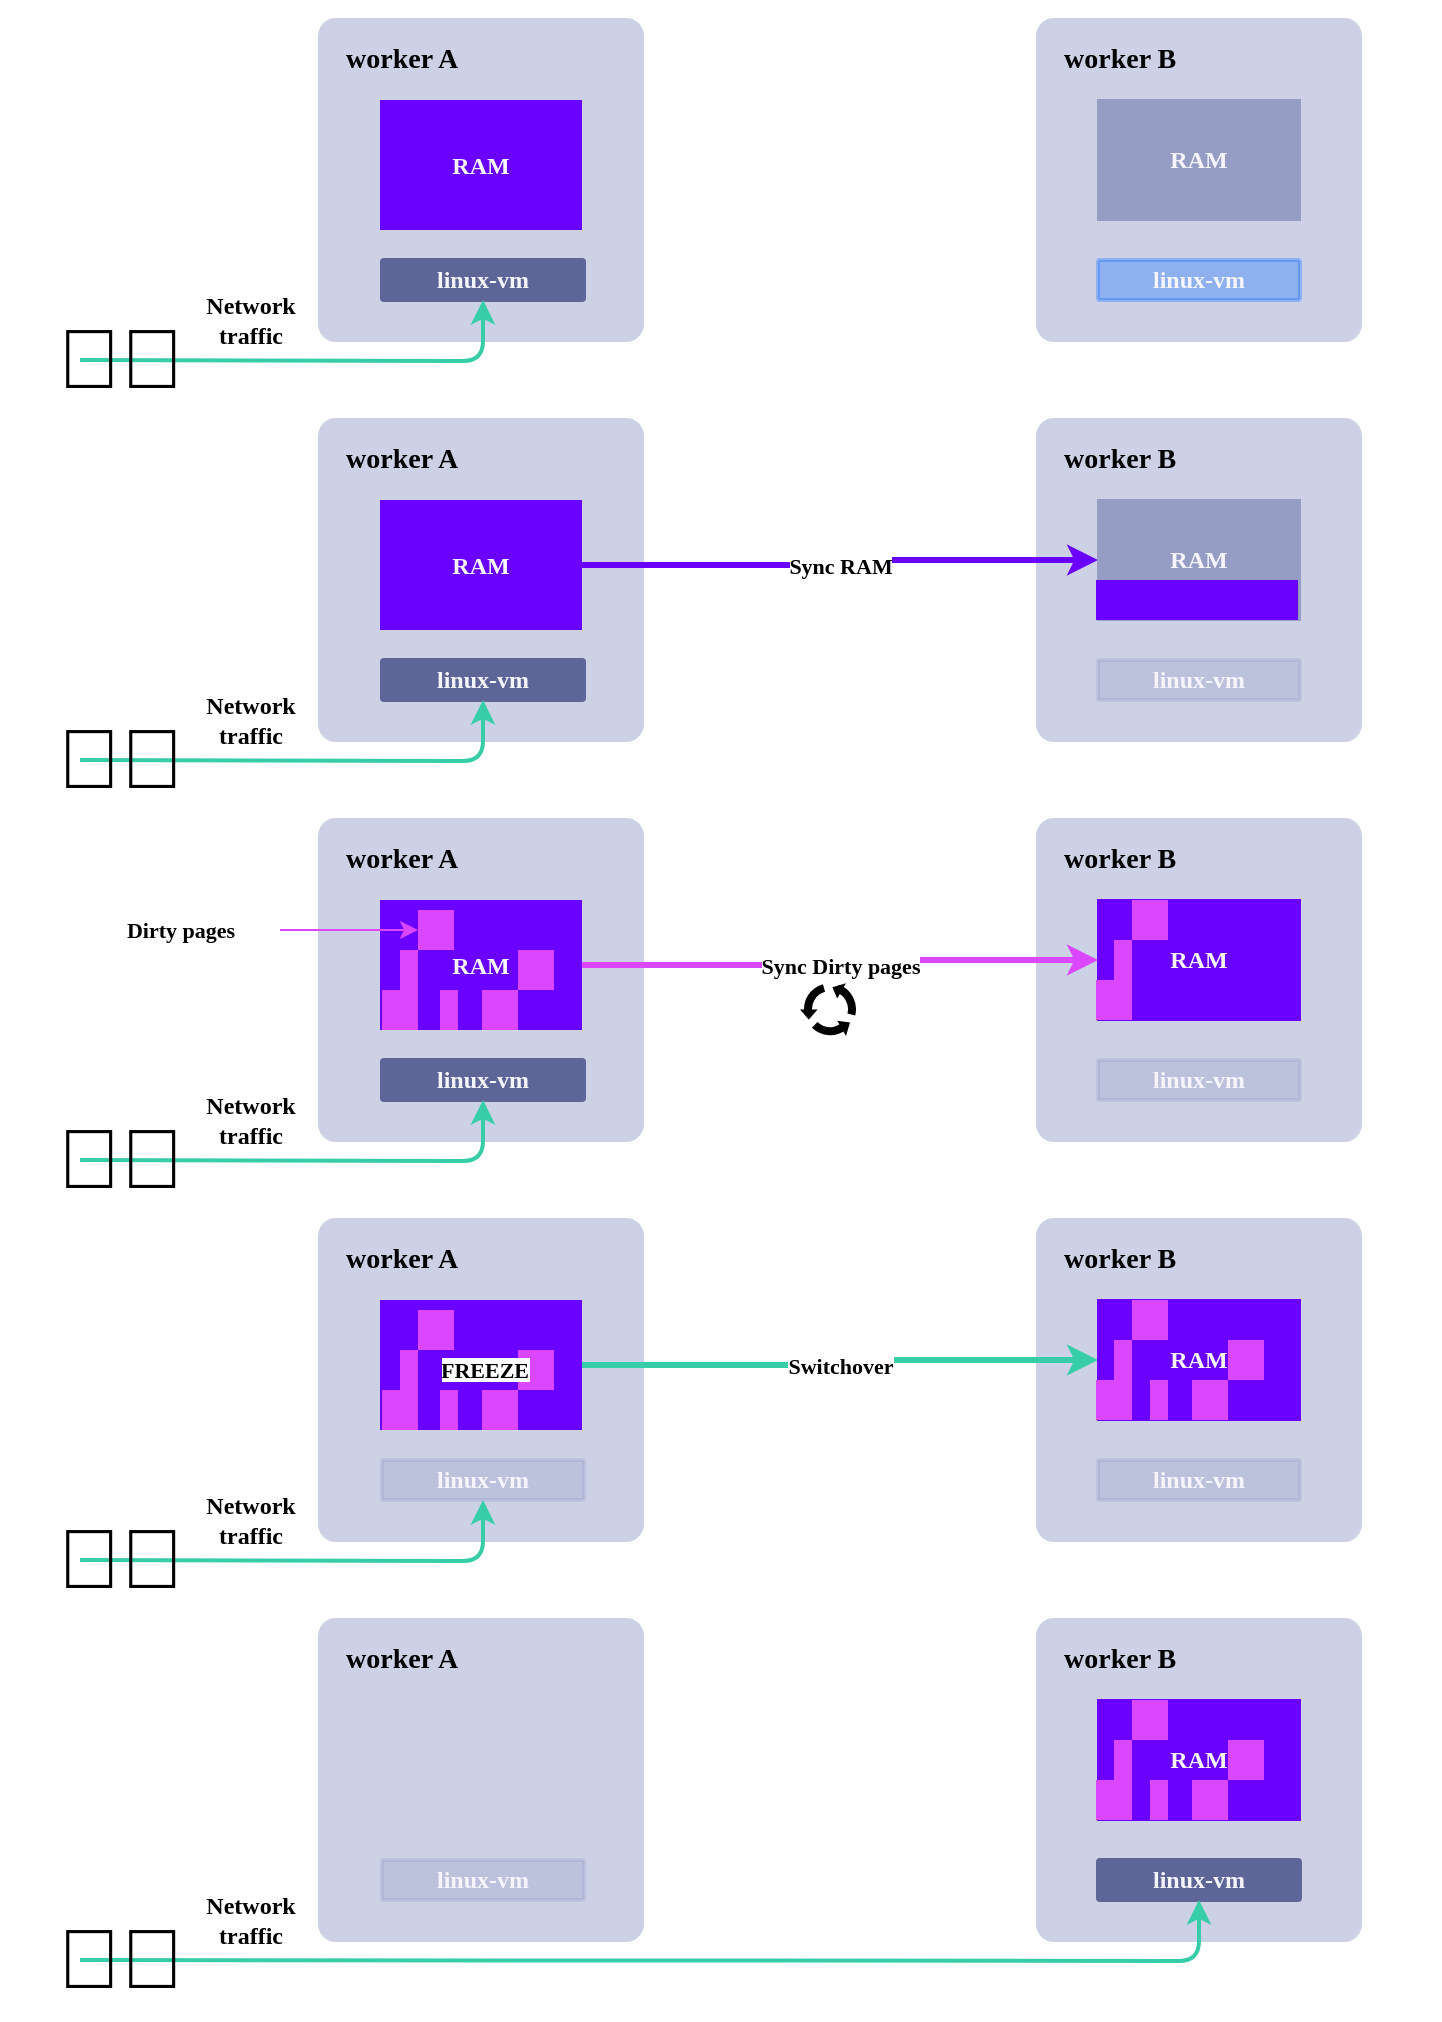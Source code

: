 <mxfile>
    <diagram id="6EXt89o7fHejoy0miyVt" name="Page-1">
        <mxGraphModel dx="927" dy="667" grid="1" gridSize="10" guides="1" tooltips="1" connect="1" arrows="1" fold="1" page="1" pageScale="1" pageWidth="850" pageHeight="1100" math="0" shadow="0">
            <root>
                <mxCell id="0"/>
                <mxCell id="1" parent="0"/>
                <mxCell id="304" value="" style="rounded=0;whiteSpace=wrap;html=1;fontFamily=JetBrains Mono;fontSource=https%3A%2F%2Ffonts.googleapis.com%2Fcss%3Ffamily%3DJetBrains%2BMono;strokeColor=none;" parent="1" vertex="1">
                    <mxGeometry x="80" y="190" width="720" height="1010" as="geometry"/>
                </mxCell>
                <mxCell id="117" value="" style="rounded=1;whiteSpace=wrap;html=1;arcSize=5;strokeWidth=2;fontFamily=JetBrains Mono;fontSource=https%3A%2F%2Ffonts.googleapis.com%2Fcss%3Ffamily%3DJetBrains%2BMono;fillColor=#cdd1e6;strokeColor=#cdd1e6;fontStyle=1" parent="1" vertex="1">
                    <mxGeometry x="240" y="400" width="161" height="160" as="geometry"/>
                </mxCell>
                <mxCell id="118" value="worker A" style="text;html=1;align=left;verticalAlign=middle;whiteSpace=wrap;rounded=0;strokeWidth=2;fontFamily=JetBrains Mono;fontSource=https%3A%2F%2Ffonts.googleapis.com%2Fcss%3Ffamily%3DJetBrains%2BMono;fontSize=14;fontStyle=1;fontColor=default;" parent="1" vertex="1">
                    <mxGeometry x="250.5" y="410" width="79.5" height="20" as="geometry"/>
                </mxCell>
                <mxCell id="120" value="" style="rounded=1;whiteSpace=wrap;html=1;arcSize=5;strokeWidth=2;fontFamily=JetBrains Mono;fontSource=https%3A%2F%2Ffonts.googleapis.com%2Fcss%3Ffamily%3DJetBrains%2BMono;fillColor=#cdd1e6;strokeColor=#cdd1e6;fontStyle=1" parent="1" vertex="1">
                    <mxGeometry x="599" y="400" width="161" height="160" as="geometry"/>
                </mxCell>
                <mxCell id="121" value="worker B" style="text;html=1;align=left;verticalAlign=middle;whiteSpace=wrap;rounded=0;strokeWidth=2;fontFamily=JetBrains Mono;fontSource=https%3A%2F%2Ffonts.googleapis.com%2Fcss%3Ffamily%3DJetBrains%2BMono;fontSize=14;fontStyle=1;fontColor=default;" parent="1" vertex="1">
                    <mxGeometry x="610" y="410" width="70" height="20" as="geometry"/>
                </mxCell>
                <mxCell id="126" style="edgeStyle=orthogonalEdgeStyle;html=1;strokeWidth=3;fillColor=#6a01ff;entryX=0;entryY=0.5;entryDx=0;entryDy=0;fontFamily=JetBrains Mono;fontSource=https%3A%2F%2Ffonts.googleapis.com%2Fcss%3Ffamily%3DJetBrains%2BMono;fontStyle=1;strokeColor=#6a01ff;" parent="1" source="139" target="140" edge="1">
                    <mxGeometry relative="1" as="geometry">
                        <mxPoint x="630" y="515" as="targetPoint"/>
                    </mxGeometry>
                </mxCell>
                <mxCell id="154" value="Sync RAM" style="edgeLabel;html=1;align=center;verticalAlign=middle;resizable=0;points=[];fontFamily=JetBrains Mono;fontColor=none;fontStyle=1" parent="126" vertex="1" connectable="0">
                    <mxGeometry x="-0.1" relative="1" as="geometry">
                        <mxPoint x="12" as="offset"/>
                    </mxGeometry>
                </mxCell>
                <mxCell id="123" value="linux-vm" style="rounded=1;whiteSpace=wrap;html=1;arcSize=5;strokeWidth=2;fontFamily=JetBrains Mono;fontSource=https%3A%2F%2Ffonts.googleapis.com%2Fcss%3Ffamily%3DJetBrains%2BMono;fillColor=#5e6697;fontColor=#f5f5fb;strokeColor=#5e6697;fontStyle=1" parent="1" vertex="1">
                    <mxGeometry x="271" y="520" width="101" height="20" as="geometry"/>
                </mxCell>
                <mxCell id="125" value="linux-vm" style="rounded=1;whiteSpace=wrap;html=1;arcSize=5;strokeWidth=2;fontFamily=JetBrains Mono;fontSource=https%3A%2F%2Ffonts.googleapis.com%2Fcss%3Ffamily%3DJetBrains%2BMono;fillColor=#969dc4;fontColor=#f5f5fb;strokeColor=#969dc4;opacity=30;fontStyle=1" parent="1" vertex="1">
                    <mxGeometry x="629" y="520" width="101" height="20" as="geometry"/>
                </mxCell>
                <mxCell id="139" value="RAM" style="rounded=0;whiteSpace=wrap;html=1;fillColor=#6a01ff;fontColor=#f5f5fb;strokeColor=none;fontFamily=JetBrains Mono;fontSource=https%3A%2F%2Ffonts.googleapis.com%2Fcss%3Ffamily%3DJetBrains%2BMono;fontStyle=1" parent="1" vertex="1">
                    <mxGeometry x="270" y="440" width="101" height="65" as="geometry"/>
                </mxCell>
                <mxCell id="140" value="RAM" style="rounded=0;whiteSpace=wrap;html=1;fillColor=#969dc4;fontColor=#f5f5fb;fontFamily=JetBrains Mono;fontSource=https%3A%2F%2Ffonts.googleapis.com%2Fcss%3Ffamily%3DJetBrains%2BMono;fontStyle=1;strokeColor=#969dc4;" parent="1" vertex="1">
                    <mxGeometry x="629" y="440" width="101" height="60" as="geometry"/>
                </mxCell>
                <mxCell id="173" value="" style="rounded=0;whiteSpace=wrap;html=1;fillColor=#6a01ff;fontColor=#f5f5fb;strokeColor=none;fontFamily=JetBrains Mono;fontSource=https%3A%2F%2Ffonts.googleapis.com%2Fcss%3Ffamily%3DJetBrains%2BMono;fontStyle=1" parent="1" vertex="1">
                    <mxGeometry x="628" y="480" width="101" height="20" as="geometry"/>
                </mxCell>
                <mxCell id="177" style="edgeStyle=orthogonalEdgeStyle;html=1;entryX=0.5;entryY=1;entryDx=0;entryDy=0;strokeWidth=2;fillColor=#38cda9;strokeColor=#38cda9;" parent="1" target="123" edge="1">
                    <mxGeometry relative="1" as="geometry">
                        <mxPoint x="120" y="570" as="sourcePoint"/>
                    </mxGeometry>
                </mxCell>
                <mxCell id="179" value="Network &lt;br&gt;traffic" style="text;html=1;align=center;verticalAlign=middle;resizable=0;points=[];autosize=1;strokeColor=none;fillColor=none;fontFamily=JetBrains Mono;fontSource=https%3A%2F%2Ffonts.googleapis.com%2Fcss%3Ffamily%3DJetBrains%2BMono;fontStyle=1" parent="1" vertex="1">
                    <mxGeometry x="170" y="530" width="70" height="40" as="geometry"/>
                </mxCell>
                <mxCell id="182" value="&lt;font style=&quot;font-size: 42px;&quot;&gt;🧑‍💻&lt;/font&gt;" style="text;html=1;align=center;verticalAlign=middle;resizable=0;points=[];autosize=1;strokeColor=none;fillColor=none;fontStyle=1" parent="1" vertex="1">
                    <mxGeometry x="100" y="540" width="80" height="60" as="geometry"/>
                </mxCell>
                <mxCell id="183" value="" style="rounded=1;whiteSpace=wrap;html=1;arcSize=5;strokeWidth=2;fontFamily=JetBrains Mono;fontSource=https%3A%2F%2Ffonts.googleapis.com%2Fcss%3Ffamily%3DJetBrains%2BMono;fillColor=#cdd1e6;strokeColor=#cdd1e6;fontStyle=1" parent="1" vertex="1">
                    <mxGeometry x="240" y="600" width="161" height="160" as="geometry"/>
                </mxCell>
                <mxCell id="184" value="worker A" style="text;html=1;align=left;verticalAlign=middle;whiteSpace=wrap;rounded=0;strokeWidth=2;fontFamily=JetBrains Mono;fontSource=https%3A%2F%2Ffonts.googleapis.com%2Fcss%3Ffamily%3DJetBrains%2BMono;fontSize=14;fontStyle=1;fontColor=default;" parent="1" vertex="1">
                    <mxGeometry x="250.5" y="610" width="79.5" height="20" as="geometry"/>
                </mxCell>
                <mxCell id="185" value="" style="rounded=1;whiteSpace=wrap;html=1;arcSize=5;strokeWidth=2;fontFamily=JetBrains Mono;fontSource=https%3A%2F%2Ffonts.googleapis.com%2Fcss%3Ffamily%3DJetBrains%2BMono;fillColor=#cdd1e6;strokeColor=#cdd1e6;fontStyle=1" parent="1" vertex="1">
                    <mxGeometry x="599" y="600" width="161" height="160" as="geometry"/>
                </mxCell>
                <mxCell id="186" value="worker B" style="text;html=1;align=left;verticalAlign=middle;whiteSpace=wrap;rounded=0;strokeWidth=2;fontFamily=JetBrains Mono;fontSource=https%3A%2F%2Ffonts.googleapis.com%2Fcss%3Ffamily%3DJetBrains%2BMono;fontSize=14;fontStyle=1;fontColor=default;" parent="1" vertex="1">
                    <mxGeometry x="610" y="610" width="70" height="20" as="geometry"/>
                </mxCell>
                <mxCell id="187" style="edgeStyle=orthogonalEdgeStyle;html=1;strokeWidth=3;fillColor=#da47ff;entryX=0;entryY=0.5;entryDx=0;entryDy=0;fontFamily=JetBrains Mono;fontSource=https%3A%2F%2Ffonts.googleapis.com%2Fcss%3Ffamily%3DJetBrains%2BMono;fontStyle=1;strokeColor=#da47ff;" parent="1" source="191" target="192" edge="1">
                    <mxGeometry relative="1" as="geometry">
                        <mxPoint x="630" y="715" as="targetPoint"/>
                    </mxGeometry>
                </mxCell>
                <mxCell id="188" value="Sync Dirty pages" style="edgeLabel;html=1;align=center;verticalAlign=middle;resizable=0;points=[];fontFamily=JetBrains Mono;fontColor=none;fontStyle=1" parent="187" vertex="1" connectable="0">
                    <mxGeometry x="-0.1" relative="1" as="geometry">
                        <mxPoint x="12" as="offset"/>
                    </mxGeometry>
                </mxCell>
                <mxCell id="189" value="linux-vm" style="rounded=1;whiteSpace=wrap;html=1;arcSize=5;strokeWidth=2;fontFamily=JetBrains Mono;fontSource=https%3A%2F%2Ffonts.googleapis.com%2Fcss%3Ffamily%3DJetBrains%2BMono;fillColor=#5e6697;fontColor=#f5f5fb;strokeColor=#5e6697;fontStyle=1" parent="1" vertex="1">
                    <mxGeometry x="271" y="720" width="101" height="20" as="geometry"/>
                </mxCell>
                <mxCell id="190" value="linux-vm" style="rounded=1;whiteSpace=wrap;html=1;arcSize=5;strokeWidth=2;fontFamily=JetBrains Mono;fontSource=https%3A%2F%2Ffonts.googleapis.com%2Fcss%3Ffamily%3DJetBrains%2BMono;fillColor=#969dc4;fontColor=#f5f5fb;strokeColor=#969dc4;opacity=30;fontStyle=1" parent="1" vertex="1">
                    <mxGeometry x="629" y="720" width="101" height="20" as="geometry"/>
                </mxCell>
                <mxCell id="191" value="RAM" style="rounded=0;whiteSpace=wrap;html=1;fillColor=#6a01ff;fontColor=#f5f5fb;strokeColor=none;fontFamily=JetBrains Mono;fontSource=https%3A%2F%2Ffonts.googleapis.com%2Fcss%3Ffamily%3DJetBrains%2BMono;fontStyle=1" parent="1" vertex="1">
                    <mxGeometry x="270" y="640" width="101" height="65" as="geometry"/>
                </mxCell>
                <mxCell id="192" value="RAM" style="rounded=0;whiteSpace=wrap;html=1;fillColor=#6a01ff;fontColor=#f5f5fb;fontFamily=JetBrains Mono;fontSource=https%3A%2F%2Ffonts.googleapis.com%2Fcss%3Ffamily%3DJetBrains%2BMono;fontStyle=1;strokeColor=#6a01ff;" parent="1" vertex="1">
                    <mxGeometry x="629" y="640" width="101" height="60" as="geometry"/>
                </mxCell>
                <mxCell id="194" style="edgeStyle=orthogonalEdgeStyle;html=1;entryX=0.5;entryY=1;entryDx=0;entryDy=0;strokeWidth=2;fillColor=#38cda9;strokeColor=#38cda9;" parent="1" target="189" edge="1">
                    <mxGeometry relative="1" as="geometry">
                        <mxPoint x="120" y="770" as="sourcePoint"/>
                    </mxGeometry>
                </mxCell>
                <mxCell id="195" value="Network &lt;br&gt;traffic" style="text;html=1;align=center;verticalAlign=middle;resizable=0;points=[];autosize=1;strokeColor=none;fillColor=none;fontFamily=JetBrains Mono;fontSource=https%3A%2F%2Ffonts.googleapis.com%2Fcss%3Ffamily%3DJetBrains%2BMono;fontStyle=1" parent="1" vertex="1">
                    <mxGeometry x="170" y="730" width="70" height="40" as="geometry"/>
                </mxCell>
                <mxCell id="196" value="&lt;font style=&quot;font-size: 42px;&quot;&gt;🧑‍💻&lt;/font&gt;" style="text;html=1;align=center;verticalAlign=middle;resizable=0;points=[];autosize=1;strokeColor=none;fillColor=none;fontStyle=1" parent="1" vertex="1">
                    <mxGeometry x="100" y="740" width="80" height="60" as="geometry"/>
                </mxCell>
                <mxCell id="205" value="" style="rounded=0;whiteSpace=wrap;html=1;fillColor=#da47ff;fontColor=#f5f5fb;strokeColor=none;fontFamily=JetBrains Mono;fontSource=https%3A%2F%2Ffonts.googleapis.com%2Fcss%3Ffamily%3DJetBrains%2BMono;fontStyle=1" parent="1" vertex="1">
                    <mxGeometry x="271" y="685" width="9" height="20" as="geometry"/>
                </mxCell>
                <mxCell id="206" value="" style="rounded=0;whiteSpace=wrap;html=1;fillColor=#da47ff;fontColor=#f5f5fb;strokeColor=none;fontFamily=JetBrains Mono;fontSource=https%3A%2F%2Ffonts.googleapis.com%2Fcss%3Ffamily%3DJetBrains%2BMono;fontStyle=1" parent="1" vertex="1">
                    <mxGeometry x="280" y="685" width="9" height="20" as="geometry"/>
                </mxCell>
                <mxCell id="207" value="" style="rounded=0;whiteSpace=wrap;html=1;fillColor=#da47ff;fontColor=#f5f5fb;strokeColor=none;fontFamily=JetBrains Mono;fontSource=https%3A%2F%2Ffonts.googleapis.com%2Fcss%3Ffamily%3DJetBrains%2BMono;fontStyle=1" parent="1" vertex="1">
                    <mxGeometry x="300" y="685" width="9" height="20" as="geometry"/>
                </mxCell>
                <mxCell id="208" value="" style="rounded=0;whiteSpace=wrap;html=1;fillColor=#da47ff;fontColor=#f5f5fb;strokeColor=none;fontFamily=JetBrains Mono;fontSource=https%3A%2F%2Ffonts.googleapis.com%2Fcss%3Ffamily%3DJetBrains%2BMono;fontStyle=1" parent="1" vertex="1">
                    <mxGeometry x="321" y="685" width="9" height="20" as="geometry"/>
                </mxCell>
                <mxCell id="209" value="" style="rounded=0;whiteSpace=wrap;html=1;fillColor=#da47ff;fontColor=#f5f5fb;strokeColor=none;fontFamily=JetBrains Mono;fontSource=https%3A%2F%2Ffonts.googleapis.com%2Fcss%3Ffamily%3DJetBrains%2BMono;fontStyle=1" parent="1" vertex="1">
                    <mxGeometry x="330" y="685" width="9" height="20" as="geometry"/>
                </mxCell>
                <mxCell id="210" value="" style="rounded=0;whiteSpace=wrap;html=1;fillColor=#da47ff;fontColor=#f5f5fb;strokeColor=none;fontFamily=JetBrains Mono;fontSource=https%3A%2F%2Ffonts.googleapis.com%2Fcss%3Ffamily%3DJetBrains%2BMono;fontStyle=1" parent="1" vertex="1">
                    <mxGeometry x="339" y="665" width="9" height="20" as="geometry"/>
                </mxCell>
                <mxCell id="211" value="" style="rounded=0;whiteSpace=wrap;html=1;fillColor=#da47ff;fontColor=#f5f5fb;strokeColor=none;fontFamily=JetBrains Mono;fontSource=https%3A%2F%2Ffonts.googleapis.com%2Fcss%3Ffamily%3DJetBrains%2BMono;fontStyle=1" parent="1" vertex="1">
                    <mxGeometry x="348" y="665" width="9" height="20" as="geometry"/>
                </mxCell>
                <mxCell id="212" value="" style="rounded=0;whiteSpace=wrap;html=1;fillColor=#da47ff;fontColor=#f5f5fb;strokeColor=none;fontFamily=JetBrains Mono;fontSource=https%3A%2F%2Ffonts.googleapis.com%2Fcss%3Ffamily%3DJetBrains%2BMono;fontStyle=1" parent="1" vertex="1">
                    <mxGeometry x="280" y="665" width="9" height="20" as="geometry"/>
                </mxCell>
                <mxCell id="213" value="" style="rounded=0;whiteSpace=wrap;html=1;fillColor=#da47ff;fontColor=#f5f5fb;strokeColor=none;fontFamily=JetBrains Mono;fontSource=https%3A%2F%2Ffonts.googleapis.com%2Fcss%3Ffamily%3DJetBrains%2BMono;fontStyle=1" parent="1" vertex="1">
                    <mxGeometry x="289" y="645" width="9" height="20" as="geometry"/>
                </mxCell>
                <mxCell id="214" value="" style="rounded=0;whiteSpace=wrap;html=1;fillColor=#da47ff;fontColor=#f5f5fb;strokeColor=none;fontFamily=JetBrains Mono;fontSource=https%3A%2F%2Ffonts.googleapis.com%2Fcss%3Ffamily%3DJetBrains%2BMono;fontStyle=1" parent="1" vertex="1">
                    <mxGeometry x="298" y="645" width="9" height="20" as="geometry"/>
                </mxCell>
                <mxCell id="215" value="" style="rounded=0;whiteSpace=wrap;html=1;fillColor=#da47ff;fontColor=#f5f5fb;strokeColor=none;fontFamily=JetBrains Mono;fontSource=https%3A%2F%2Ffonts.googleapis.com%2Fcss%3Ffamily%3DJetBrains%2BMono;fontStyle=1" parent="1" vertex="1">
                    <mxGeometry x="628" y="680" width="9" height="20" as="geometry"/>
                </mxCell>
                <mxCell id="216" value="" style="rounded=0;whiteSpace=wrap;html=1;fillColor=#da47ff;fontColor=#f5f5fb;strokeColor=none;fontFamily=JetBrains Mono;fontSource=https%3A%2F%2Ffonts.googleapis.com%2Fcss%3Ffamily%3DJetBrains%2BMono;fontStyle=1" parent="1" vertex="1">
                    <mxGeometry x="637" y="680" width="9" height="20" as="geometry"/>
                </mxCell>
                <mxCell id="217" value="" style="rounded=0;whiteSpace=wrap;html=1;fillColor=#da47ff;fontColor=#f5f5fb;strokeColor=none;fontFamily=JetBrains Mono;fontSource=https%3A%2F%2Ffonts.googleapis.com%2Fcss%3Ffamily%3DJetBrains%2BMono;fontStyle=1" parent="1" vertex="1">
                    <mxGeometry x="637" y="660" width="9" height="20" as="geometry"/>
                </mxCell>
                <mxCell id="218" value="" style="rounded=0;whiteSpace=wrap;html=1;fillColor=#da47ff;fontColor=#f5f5fb;strokeColor=none;fontFamily=JetBrains Mono;fontSource=https%3A%2F%2Ffonts.googleapis.com%2Fcss%3Ffamily%3DJetBrains%2BMono;fontStyle=1" parent="1" vertex="1">
                    <mxGeometry x="646" y="640" width="9" height="20" as="geometry"/>
                </mxCell>
                <mxCell id="219" value="" style="rounded=0;whiteSpace=wrap;html=1;fillColor=#da47ff;fontColor=#f5f5fb;strokeColor=none;fontFamily=JetBrains Mono;fontSource=https%3A%2F%2Ffonts.googleapis.com%2Fcss%3Ffamily%3DJetBrains%2BMono;fontStyle=1" parent="1" vertex="1">
                    <mxGeometry x="655" y="640" width="9" height="20" as="geometry"/>
                </mxCell>
                <mxCell id="220" value="" style="shape=image;verticalLabelPosition=bottom;labelBackgroundColor=default;verticalAlign=top;aspect=fixed;imageAspect=0;image=data:image/svg+xml,PHN2ZyB4bWxucz0iaHR0cDovL3d3dy53My5vcmcvMjAwMC9zdmciIGhlaWdodD0iMTUiIHdpZHRoPSIxNSIgdmlld0JveD0iMCAwIDE1IDE1Ij4KPHBhdGggZD0ibTYsMmE1LjUsNS41IDAgMSwwIDMsMCIgc3Ryb2tlLWRhc2hhcnJheT0iOCwzLjUiIHN0cm9rZS13aWR0aD0iMiIgc3Ryb2tlPSIjMDAwIiBmaWxsPSJub25lIi8+CjxwYXRoIGQ9Im0wLDcuNGg0LjRsLTIuMiwyLjVNOS4zLDQuNmwyLjItMy44LTMuNCwxTTkuMywxMC4ybDIuMiwzLjggMS0zLjQiLz4KPC9zdmc+;fontFamily=JetBrains Mono;fontSource=https%3A%2F%2Ffonts.googleapis.com%2Fcss%3Ffamily%3DJetBrains%2BMono;" parent="1" vertex="1">
                    <mxGeometry x="480" y="680" width="30" height="30" as="geometry"/>
                </mxCell>
                <mxCell id="221" value="" style="rounded=1;whiteSpace=wrap;html=1;arcSize=5;strokeWidth=2;fontFamily=JetBrains Mono;fontSource=https%3A%2F%2Ffonts.googleapis.com%2Fcss%3Ffamily%3DJetBrains%2BMono;fillColor=#cdd1e6;strokeColor=#cdd1e6;fontStyle=1" parent="1" vertex="1">
                    <mxGeometry x="240" y="200" width="161" height="160" as="geometry"/>
                </mxCell>
                <mxCell id="222" value="worker A" style="text;html=1;align=left;verticalAlign=middle;whiteSpace=wrap;rounded=0;strokeWidth=2;fontFamily=JetBrains Mono;fontSource=https%3A%2F%2Ffonts.googleapis.com%2Fcss%3Ffamily%3DJetBrains%2BMono;fontSize=14;fontStyle=1;fontColor=default;" parent="1" vertex="1">
                    <mxGeometry x="250.5" y="210" width="79.5" height="20" as="geometry"/>
                </mxCell>
                <mxCell id="223" value="" style="rounded=1;whiteSpace=wrap;html=1;arcSize=5;strokeWidth=2;fontFamily=JetBrains Mono;fontSource=https%3A%2F%2Ffonts.googleapis.com%2Fcss%3Ffamily%3DJetBrains%2BMono;fillColor=#cdd1e6;strokeColor=#cdd1e6;fontStyle=1" parent="1" vertex="1">
                    <mxGeometry x="599" y="200" width="161" height="160" as="geometry"/>
                </mxCell>
                <mxCell id="224" value="worker B" style="text;html=1;align=left;verticalAlign=middle;whiteSpace=wrap;rounded=0;strokeWidth=2;fontFamily=JetBrains Mono;fontSource=https%3A%2F%2Ffonts.googleapis.com%2Fcss%3Ffamily%3DJetBrains%2BMono;fontSize=14;fontStyle=1;fontColor=default;" parent="1" vertex="1">
                    <mxGeometry x="610" y="210" width="70" height="20" as="geometry"/>
                </mxCell>
                <mxCell id="227" value="linux-vm" style="rounded=1;whiteSpace=wrap;html=1;arcSize=5;strokeWidth=2;fontFamily=JetBrains Mono;fontSource=https%3A%2F%2Ffonts.googleapis.com%2Fcss%3Ffamily%3DJetBrains%2BMono;fillColor=#5e6697;fontColor=#f5f5fb;strokeColor=#5e6697;fontStyle=1" parent="1" vertex="1">
                    <mxGeometry x="271" y="320" width="101" height="20" as="geometry"/>
                </mxCell>
                <mxCell id="228" value="linux-vm" style="rounded=1;whiteSpace=wrap;html=1;arcSize=5;strokeWidth=2;fontFamily=JetBrains Mono;fontSource=https%3A%2F%2Ffonts.googleapis.com%2Fcss%3Ffamily%3DJetBrains%2BMono;fillColor=#0064ff;fontColor=#f5f5fb;strokeColor=#0064ff;opacity=30;fontStyle=1" parent="1" vertex="1">
                    <mxGeometry x="629" y="320" width="101" height="20" as="geometry"/>
                </mxCell>
                <mxCell id="229" value="RAM" style="rounded=0;whiteSpace=wrap;html=1;fillColor=#6a01ff;fontColor=#f5f5fb;strokeColor=none;fontFamily=JetBrains Mono;fontSource=https%3A%2F%2Ffonts.googleapis.com%2Fcss%3Ffamily%3DJetBrains%2BMono;fontStyle=1" parent="1" vertex="1">
                    <mxGeometry x="270" y="240" width="101" height="65" as="geometry"/>
                </mxCell>
                <mxCell id="230" value="RAM" style="rounded=0;whiteSpace=wrap;html=1;fillColor=#969dc4;fontColor=#f5f5fb;fontFamily=JetBrains Mono;fontSource=https%3A%2F%2Ffonts.googleapis.com%2Fcss%3Ffamily%3DJetBrains%2BMono;fontStyle=1;strokeColor=#969dc4;" parent="1" vertex="1">
                    <mxGeometry x="629" y="240" width="101" height="60" as="geometry"/>
                </mxCell>
                <mxCell id="232" style="edgeStyle=orthogonalEdgeStyle;html=1;entryX=0.5;entryY=1;entryDx=0;entryDy=0;strokeWidth=2;fillColor=#38cda9;strokeColor=#38cda9;" parent="1" target="227" edge="1">
                    <mxGeometry relative="1" as="geometry">
                        <mxPoint x="120" y="370" as="sourcePoint"/>
                    </mxGeometry>
                </mxCell>
                <mxCell id="233" value="Network &lt;br&gt;traffic" style="text;html=1;align=center;verticalAlign=middle;resizable=0;points=[];autosize=1;strokeColor=none;fillColor=none;fontFamily=JetBrains Mono;fontSource=https%3A%2F%2Ffonts.googleapis.com%2Fcss%3Ffamily%3DJetBrains%2BMono;fontStyle=1" parent="1" vertex="1">
                    <mxGeometry x="170" y="330" width="70" height="40" as="geometry"/>
                </mxCell>
                <mxCell id="234" value="&lt;font style=&quot;font-size: 42px;&quot;&gt;🧑‍💻&lt;/font&gt;" style="text;html=1;align=center;verticalAlign=middle;resizable=0;points=[];autosize=1;strokeColor=none;fillColor=none;fontStyle=1" parent="1" vertex="1">
                    <mxGeometry x="100" y="340" width="80" height="60" as="geometry"/>
                </mxCell>
                <mxCell id="235" value="" style="rounded=1;whiteSpace=wrap;html=1;arcSize=5;strokeWidth=2;fontFamily=JetBrains Mono;fontSource=https%3A%2F%2Ffonts.googleapis.com%2Fcss%3Ffamily%3DJetBrains%2BMono;fillColor=#cdd1e6;strokeColor=#cdd1e6;fontStyle=1" parent="1" vertex="1">
                    <mxGeometry x="240" y="800" width="161" height="160" as="geometry"/>
                </mxCell>
                <mxCell id="236" value="worker A" style="text;html=1;align=left;verticalAlign=middle;whiteSpace=wrap;rounded=0;strokeWidth=2;fontFamily=JetBrains Mono;fontSource=https%3A%2F%2Ffonts.googleapis.com%2Fcss%3Ffamily%3DJetBrains%2BMono;fontSize=14;fontStyle=1;fontColor=default;" parent="1" vertex="1">
                    <mxGeometry x="250.5" y="810" width="79.5" height="20" as="geometry"/>
                </mxCell>
                <mxCell id="237" value="" style="rounded=1;whiteSpace=wrap;html=1;arcSize=5;strokeWidth=2;fontFamily=JetBrains Mono;fontSource=https%3A%2F%2Ffonts.googleapis.com%2Fcss%3Ffamily%3DJetBrains%2BMono;fillColor=#cdd1e6;strokeColor=#cdd1e6;fontStyle=1" parent="1" vertex="1">
                    <mxGeometry x="599" y="800" width="161" height="160" as="geometry"/>
                </mxCell>
                <mxCell id="238" value="worker B" style="text;html=1;align=left;verticalAlign=middle;whiteSpace=wrap;rounded=0;strokeWidth=2;fontFamily=JetBrains Mono;fontSource=https%3A%2F%2Ffonts.googleapis.com%2Fcss%3Ffamily%3DJetBrains%2BMono;fontSize=14;fontStyle=1;fontColor=default;" parent="1" vertex="1">
                    <mxGeometry x="610" y="810" width="70" height="20" as="geometry"/>
                </mxCell>
                <mxCell id="239" style="edgeStyle=orthogonalEdgeStyle;html=1;strokeWidth=3;fillColor=#38cda9;entryX=0;entryY=0.5;entryDx=0;entryDy=0;fontFamily=JetBrains Mono;fontSource=https%3A%2F%2Ffonts.googleapis.com%2Fcss%3Ffamily%3DJetBrains%2BMono;fontStyle=1;strokeColor=#38cda9;" parent="1" source="243" target="244" edge="1">
                    <mxGeometry relative="1" as="geometry">
                        <mxPoint x="630" y="915" as="targetPoint"/>
                    </mxGeometry>
                </mxCell>
                <mxCell id="240" value="Switchover" style="edgeLabel;html=1;align=center;verticalAlign=middle;resizable=0;points=[];fontFamily=JetBrains Mono;fontColor=none;fontStyle=1" parent="239" vertex="1" connectable="0">
                    <mxGeometry x="-0.1" relative="1" as="geometry">
                        <mxPoint x="12" as="offset"/>
                    </mxGeometry>
                </mxCell>
                <mxCell id="241" value="linux-vm" style="rounded=1;whiteSpace=wrap;html=1;arcSize=5;strokeWidth=2;fontFamily=JetBrains Mono;fontSource=https%3A%2F%2Ffonts.googleapis.com%2Fcss%3Ffamily%3DJetBrains%2BMono;fillColor=#969dc4;fontColor=#f5f5fb;strokeColor=#969dc4;fontStyle=1;opacity=30;" parent="1" vertex="1">
                    <mxGeometry x="271" y="920" width="101" height="20" as="geometry"/>
                </mxCell>
                <mxCell id="242" value="linux-vm" style="rounded=1;whiteSpace=wrap;html=1;arcSize=5;strokeWidth=2;fontFamily=JetBrains Mono;fontSource=https%3A%2F%2Ffonts.googleapis.com%2Fcss%3Ffamily%3DJetBrains%2BMono;fillColor=#969dc4;fontColor=#f5f5fb;strokeColor=#969dc4;opacity=30;fontStyle=1" parent="1" vertex="1">
                    <mxGeometry x="629" y="920" width="101" height="20" as="geometry"/>
                </mxCell>
                <mxCell id="243" value="RAM" style="rounded=0;whiteSpace=wrap;html=1;fillColor=#6a01ff;fontColor=#f5f5fb;strokeColor=none;fontFamily=JetBrains Mono;fontSource=https%3A%2F%2Ffonts.googleapis.com%2Fcss%3Ffamily%3DJetBrains%2BMono;fontStyle=1" parent="1" vertex="1">
                    <mxGeometry x="270" y="840" width="101" height="65" as="geometry"/>
                </mxCell>
                <mxCell id="244" value="RAM" style="rounded=0;whiteSpace=wrap;html=1;fillColor=#6a01ff;fontColor=#f5f5fb;fontFamily=JetBrains Mono;fontSource=https%3A%2F%2Ffonts.googleapis.com%2Fcss%3Ffamily%3DJetBrains%2BMono;fontStyle=1;strokeColor=#6a01ff;" parent="1" vertex="1">
                    <mxGeometry x="629" y="840" width="101" height="60" as="geometry"/>
                </mxCell>
                <mxCell id="245" style="edgeStyle=orthogonalEdgeStyle;html=1;entryX=0.5;entryY=1;entryDx=0;entryDy=0;strokeWidth=2;fillColor=#38cda9;strokeColor=#38cda9;" parent="1" target="241" edge="1">
                    <mxGeometry relative="1" as="geometry">
                        <mxPoint x="120" y="970" as="sourcePoint"/>
                    </mxGeometry>
                </mxCell>
                <mxCell id="246" value="Network &lt;br&gt;traffic" style="text;html=1;align=center;verticalAlign=middle;resizable=0;points=[];autosize=1;strokeColor=none;fillColor=none;fontFamily=JetBrains Mono;fontSource=https%3A%2F%2Ffonts.googleapis.com%2Fcss%3Ffamily%3DJetBrains%2BMono;fontStyle=1" parent="1" vertex="1">
                    <mxGeometry x="170" y="930" width="70" height="40" as="geometry"/>
                </mxCell>
                <mxCell id="247" value="&lt;font style=&quot;font-size: 42px;&quot;&gt;🧑‍💻&lt;/font&gt;" style="text;html=1;align=center;verticalAlign=middle;resizable=0;points=[];autosize=1;strokeColor=none;fillColor=none;fontStyle=1" parent="1" vertex="1">
                    <mxGeometry x="100" y="940" width="80" height="60" as="geometry"/>
                </mxCell>
                <mxCell id="248" value="" style="rounded=0;whiteSpace=wrap;html=1;fillColor=#da47ff;fontColor=#f5f5fb;strokeColor=none;fontFamily=JetBrains Mono;fontSource=https%3A%2F%2Ffonts.googleapis.com%2Fcss%3Ffamily%3DJetBrains%2BMono;fontStyle=1" parent="1" vertex="1">
                    <mxGeometry x="271" y="885" width="9" height="20" as="geometry"/>
                </mxCell>
                <mxCell id="249" value="" style="rounded=0;whiteSpace=wrap;html=1;fillColor=#da47ff;fontColor=#f5f5fb;strokeColor=none;fontFamily=JetBrains Mono;fontSource=https%3A%2F%2Ffonts.googleapis.com%2Fcss%3Ffamily%3DJetBrains%2BMono;fontStyle=1" parent="1" vertex="1">
                    <mxGeometry x="280" y="885" width="9" height="20" as="geometry"/>
                </mxCell>
                <mxCell id="250" value="" style="rounded=0;whiteSpace=wrap;html=1;fillColor=#da47ff;fontColor=#f5f5fb;strokeColor=none;fontFamily=JetBrains Mono;fontSource=https%3A%2F%2Ffonts.googleapis.com%2Fcss%3Ffamily%3DJetBrains%2BMono;fontStyle=1" parent="1" vertex="1">
                    <mxGeometry x="300" y="885" width="9" height="20" as="geometry"/>
                </mxCell>
                <mxCell id="251" value="" style="rounded=0;whiteSpace=wrap;html=1;fillColor=#da47ff;fontColor=#f5f5fb;strokeColor=none;fontFamily=JetBrains Mono;fontSource=https%3A%2F%2Ffonts.googleapis.com%2Fcss%3Ffamily%3DJetBrains%2BMono;fontStyle=1" parent="1" vertex="1">
                    <mxGeometry x="321" y="885" width="9" height="20" as="geometry"/>
                </mxCell>
                <mxCell id="252" value="" style="rounded=0;whiteSpace=wrap;html=1;fillColor=#da47ff;fontColor=#f5f5fb;strokeColor=none;fontFamily=JetBrains Mono;fontSource=https%3A%2F%2Ffonts.googleapis.com%2Fcss%3Ffamily%3DJetBrains%2BMono;fontStyle=1" parent="1" vertex="1">
                    <mxGeometry x="330" y="885" width="9" height="20" as="geometry"/>
                </mxCell>
                <mxCell id="253" value="" style="rounded=0;whiteSpace=wrap;html=1;fillColor=#da47ff;fontColor=#f5f5fb;strokeColor=none;fontFamily=JetBrains Mono;fontSource=https%3A%2F%2Ffonts.googleapis.com%2Fcss%3Ffamily%3DJetBrains%2BMono;fontStyle=1" parent="1" vertex="1">
                    <mxGeometry x="339" y="865" width="9" height="20" as="geometry"/>
                </mxCell>
                <mxCell id="254" value="" style="rounded=0;whiteSpace=wrap;html=1;fillColor=#da47ff;fontColor=#f5f5fb;strokeColor=none;fontFamily=JetBrains Mono;fontSource=https%3A%2F%2Ffonts.googleapis.com%2Fcss%3Ffamily%3DJetBrains%2BMono;fontStyle=1" parent="1" vertex="1">
                    <mxGeometry x="348" y="865" width="9" height="20" as="geometry"/>
                </mxCell>
                <mxCell id="255" value="" style="rounded=0;whiteSpace=wrap;html=1;fillColor=#da47ff;fontColor=#f5f5fb;strokeColor=none;fontFamily=JetBrains Mono;fontSource=https%3A%2F%2Ffonts.googleapis.com%2Fcss%3Ffamily%3DJetBrains%2BMono;fontStyle=1" parent="1" vertex="1">
                    <mxGeometry x="280" y="865" width="9" height="20" as="geometry"/>
                </mxCell>
                <mxCell id="256" value="" style="rounded=0;whiteSpace=wrap;html=1;fillColor=#da47ff;fontColor=#f5f5fb;strokeColor=none;fontFamily=JetBrains Mono;fontSource=https%3A%2F%2Ffonts.googleapis.com%2Fcss%3Ffamily%3DJetBrains%2BMono;fontStyle=1" parent="1" vertex="1">
                    <mxGeometry x="289" y="845" width="9" height="20" as="geometry"/>
                </mxCell>
                <mxCell id="257" value="" style="rounded=0;whiteSpace=wrap;html=1;fillColor=#da47ff;fontColor=#f5f5fb;strokeColor=none;fontFamily=JetBrains Mono;fontSource=https%3A%2F%2Ffonts.googleapis.com%2Fcss%3Ffamily%3DJetBrains%2BMono;fontStyle=1" parent="1" vertex="1">
                    <mxGeometry x="298" y="845" width="9" height="20" as="geometry"/>
                </mxCell>
                <mxCell id="258" value="" style="rounded=0;whiteSpace=wrap;html=1;fillColor=#da47ff;fontColor=#f5f5fb;strokeColor=none;fontFamily=JetBrains Mono;fontSource=https%3A%2F%2Ffonts.googleapis.com%2Fcss%3Ffamily%3DJetBrains%2BMono;fontStyle=1" parent="1" vertex="1">
                    <mxGeometry x="628" y="880" width="9" height="20" as="geometry"/>
                </mxCell>
                <mxCell id="259" value="" style="rounded=0;whiteSpace=wrap;html=1;fillColor=#da47ff;fontColor=#f5f5fb;strokeColor=none;fontFamily=JetBrains Mono;fontSource=https%3A%2F%2Ffonts.googleapis.com%2Fcss%3Ffamily%3DJetBrains%2BMono;fontStyle=1" parent="1" vertex="1">
                    <mxGeometry x="637" y="880" width="9" height="20" as="geometry"/>
                </mxCell>
                <mxCell id="260" value="" style="rounded=0;whiteSpace=wrap;html=1;fillColor=#da47ff;fontColor=#f5f5fb;strokeColor=none;fontFamily=JetBrains Mono;fontSource=https%3A%2F%2Ffonts.googleapis.com%2Fcss%3Ffamily%3DJetBrains%2BMono;fontStyle=1" parent="1" vertex="1">
                    <mxGeometry x="637" y="860" width="9" height="20" as="geometry"/>
                </mxCell>
                <mxCell id="261" value="" style="rounded=0;whiteSpace=wrap;html=1;fillColor=#da47ff;fontColor=#f5f5fb;strokeColor=none;fontFamily=JetBrains Mono;fontSource=https%3A%2F%2Ffonts.googleapis.com%2Fcss%3Ffamily%3DJetBrains%2BMono;fontStyle=1" parent="1" vertex="1">
                    <mxGeometry x="646" y="840" width="9" height="20" as="geometry"/>
                </mxCell>
                <mxCell id="262" value="" style="rounded=0;whiteSpace=wrap;html=1;fillColor=#da47ff;fontColor=#f5f5fb;strokeColor=none;fontFamily=JetBrains Mono;fontSource=https%3A%2F%2Ffonts.googleapis.com%2Fcss%3Ffamily%3DJetBrains%2BMono;fontStyle=1" parent="1" vertex="1">
                    <mxGeometry x="655" y="840" width="9" height="20" as="geometry"/>
                </mxCell>
                <mxCell id="266" value="" style="rounded=0;whiteSpace=wrap;html=1;fillColor=#da47ff;fontColor=#f5f5fb;strokeColor=none;fontFamily=JetBrains Mono;fontSource=https%3A%2F%2Ffonts.googleapis.com%2Fcss%3Ffamily%3DJetBrains%2BMono;fontStyle=1" parent="1" vertex="1">
                    <mxGeometry x="655" y="880" width="9" height="20" as="geometry"/>
                </mxCell>
                <mxCell id="267" value="" style="rounded=0;whiteSpace=wrap;html=1;fillColor=#da47ff;fontColor=#f5f5fb;strokeColor=none;fontFamily=JetBrains Mono;fontSource=https%3A%2F%2Ffonts.googleapis.com%2Fcss%3Ffamily%3DJetBrains%2BMono;fontStyle=1" parent="1" vertex="1">
                    <mxGeometry x="676" y="880" width="9" height="20" as="geometry"/>
                </mxCell>
                <mxCell id="268" value="" style="rounded=0;whiteSpace=wrap;html=1;fillColor=#da47ff;fontColor=#f5f5fb;strokeColor=none;fontFamily=JetBrains Mono;fontSource=https%3A%2F%2Ffonts.googleapis.com%2Fcss%3Ffamily%3DJetBrains%2BMono;fontStyle=1" parent="1" vertex="1">
                    <mxGeometry x="685" y="880" width="9" height="20" as="geometry"/>
                </mxCell>
                <mxCell id="269" value="" style="rounded=0;whiteSpace=wrap;html=1;fillColor=#da47ff;fontColor=#f5f5fb;strokeColor=none;fontFamily=JetBrains Mono;fontSource=https%3A%2F%2Ffonts.googleapis.com%2Fcss%3Ffamily%3DJetBrains%2BMono;fontStyle=1" parent="1" vertex="1">
                    <mxGeometry x="694" y="860" width="9" height="20" as="geometry"/>
                </mxCell>
                <mxCell id="270" value="" style="rounded=0;whiteSpace=wrap;html=1;fillColor=#da47ff;fontColor=#f5f5fb;strokeColor=none;fontFamily=JetBrains Mono;fontSource=https%3A%2F%2Ffonts.googleapis.com%2Fcss%3Ffamily%3DJetBrains%2BMono;fontStyle=1" parent="1" vertex="1">
                    <mxGeometry x="703" y="860" width="9" height="20" as="geometry"/>
                </mxCell>
                <mxCell id="271" value="" style="rounded=1;whiteSpace=wrap;html=1;arcSize=5;strokeWidth=2;fontFamily=JetBrains Mono;fontSource=https%3A%2F%2Ffonts.googleapis.com%2Fcss%3Ffamily%3DJetBrains%2BMono;fillColor=#cdd1e6;strokeColor=#cdd1e6;fontStyle=1" parent="1" vertex="1">
                    <mxGeometry x="240" y="1000" width="161" height="160" as="geometry"/>
                </mxCell>
                <mxCell id="272" value="worker A" style="text;html=1;align=left;verticalAlign=middle;whiteSpace=wrap;rounded=0;strokeWidth=2;fontFamily=JetBrains Mono;fontSource=https%3A%2F%2Ffonts.googleapis.com%2Fcss%3Ffamily%3DJetBrains%2BMono;fontSize=14;fontStyle=1;fontColor=default;" parent="1" vertex="1">
                    <mxGeometry x="250.5" y="1010" width="79.5" height="20" as="geometry"/>
                </mxCell>
                <mxCell id="273" value="" style="rounded=1;whiteSpace=wrap;html=1;arcSize=5;strokeWidth=2;fontFamily=JetBrains Mono;fontSource=https%3A%2F%2Ffonts.googleapis.com%2Fcss%3Ffamily%3DJetBrains%2BMono;fillColor=#cdd1e6;strokeColor=#cdd1e6;fontStyle=1" parent="1" vertex="1">
                    <mxGeometry x="599" y="1000" width="161" height="160" as="geometry"/>
                </mxCell>
                <mxCell id="274" value="worker B" style="text;html=1;align=left;verticalAlign=middle;whiteSpace=wrap;rounded=0;strokeWidth=2;fontFamily=JetBrains Mono;fontSource=https%3A%2F%2Ffonts.googleapis.com%2Fcss%3Ffamily%3DJetBrains%2BMono;fontSize=14;fontStyle=1;fontColor=default;" parent="1" vertex="1">
                    <mxGeometry x="610" y="1010" width="70" height="20" as="geometry"/>
                </mxCell>
                <mxCell id="277" value="linux-vm" style="rounded=1;whiteSpace=wrap;html=1;arcSize=5;strokeWidth=2;fontFamily=JetBrains Mono;fontSource=https%3A%2F%2Ffonts.googleapis.com%2Fcss%3Ffamily%3DJetBrains%2BMono;fillColor=#969dc4;fontColor=#f5f5fb;strokeColor=#969dc4;fontStyle=1;opacity=30;" parent="1" vertex="1">
                    <mxGeometry x="271" y="1120" width="101" height="20" as="geometry"/>
                </mxCell>
                <mxCell id="278" value="linux-vm" style="rounded=1;whiteSpace=wrap;html=1;arcSize=5;strokeWidth=2;fontFamily=JetBrains Mono;fontSource=https%3A%2F%2Ffonts.googleapis.com%2Fcss%3Ffamily%3DJetBrains%2BMono;fillColor=#5e6697;fontColor=#f5f5fb;strokeColor=#5e6697;fontStyle=1" parent="1" vertex="1">
                    <mxGeometry x="629" y="1120" width="101" height="20" as="geometry"/>
                </mxCell>
                <mxCell id="280" value="RAM" style="rounded=0;whiteSpace=wrap;html=1;fillColor=#6a01ff;fontColor=#f5f5fb;fontFamily=JetBrains Mono;fontSource=https%3A%2F%2Ffonts.googleapis.com%2Fcss%3Ffamily%3DJetBrains%2BMono;fontStyle=1;strokeColor=#6a01ff;" parent="1" vertex="1">
                    <mxGeometry x="629" y="1040" width="101" height="60" as="geometry"/>
                </mxCell>
                <mxCell id="281" style="edgeStyle=orthogonalEdgeStyle;html=1;entryX=0.5;entryY=1;entryDx=0;entryDy=0;strokeWidth=2;fillColor=#38cda9;strokeColor=#38cda9;" parent="1" target="278" edge="1">
                    <mxGeometry relative="1" as="geometry">
                        <mxPoint x="120" y="1170" as="sourcePoint"/>
                    </mxGeometry>
                </mxCell>
                <mxCell id="282" value="Network &lt;br&gt;traffic" style="text;html=1;align=center;verticalAlign=middle;resizable=0;points=[];autosize=1;strokeColor=none;fillColor=none;fontFamily=JetBrains Mono;fontSource=https%3A%2F%2Ffonts.googleapis.com%2Fcss%3Ffamily%3DJetBrains%2BMono;fontStyle=1" parent="1" vertex="1">
                    <mxGeometry x="170" y="1130" width="70" height="40" as="geometry"/>
                </mxCell>
                <mxCell id="283" value="&lt;font style=&quot;font-size: 42px;&quot;&gt;🧑‍💻&lt;/font&gt;" style="text;html=1;align=center;verticalAlign=middle;resizable=0;points=[];autosize=1;strokeColor=none;fillColor=none;fontStyle=1" parent="1" vertex="1">
                    <mxGeometry x="100" y="1140" width="80" height="60" as="geometry"/>
                </mxCell>
                <mxCell id="294" value="" style="rounded=0;whiteSpace=wrap;html=1;fillColor=#da47ff;fontColor=#f5f5fb;strokeColor=none;fontFamily=JetBrains Mono;fontSource=https%3A%2F%2Ffonts.googleapis.com%2Fcss%3Ffamily%3DJetBrains%2BMono;fontStyle=1" parent="1" vertex="1">
                    <mxGeometry x="628" y="1080" width="9" height="20" as="geometry"/>
                </mxCell>
                <mxCell id="295" value="" style="rounded=0;whiteSpace=wrap;html=1;fillColor=#da47ff;fontColor=#f5f5fb;strokeColor=none;fontFamily=JetBrains Mono;fontSource=https%3A%2F%2Ffonts.googleapis.com%2Fcss%3Ffamily%3DJetBrains%2BMono;fontStyle=1" parent="1" vertex="1">
                    <mxGeometry x="637" y="1080" width="9" height="20" as="geometry"/>
                </mxCell>
                <mxCell id="296" value="" style="rounded=0;whiteSpace=wrap;html=1;fillColor=#da47ff;fontColor=#f5f5fb;strokeColor=none;fontFamily=JetBrains Mono;fontSource=https%3A%2F%2Ffonts.googleapis.com%2Fcss%3Ffamily%3DJetBrains%2BMono;fontStyle=1" parent="1" vertex="1">
                    <mxGeometry x="637" y="1060" width="9" height="20" as="geometry"/>
                </mxCell>
                <mxCell id="297" value="" style="rounded=0;whiteSpace=wrap;html=1;fillColor=#da47ff;fontColor=#f5f5fb;strokeColor=none;fontFamily=JetBrains Mono;fontSource=https%3A%2F%2Ffonts.googleapis.com%2Fcss%3Ffamily%3DJetBrains%2BMono;fontStyle=1" parent="1" vertex="1">
                    <mxGeometry x="646" y="1040" width="9" height="20" as="geometry"/>
                </mxCell>
                <mxCell id="298" value="" style="rounded=0;whiteSpace=wrap;html=1;fillColor=#da47ff;fontColor=#f5f5fb;strokeColor=none;fontFamily=JetBrains Mono;fontSource=https%3A%2F%2Ffonts.googleapis.com%2Fcss%3Ffamily%3DJetBrains%2BMono;fontStyle=1" parent="1" vertex="1">
                    <mxGeometry x="655" y="1040" width="9" height="20" as="geometry"/>
                </mxCell>
                <mxCell id="299" value="" style="rounded=0;whiteSpace=wrap;html=1;fillColor=#da47ff;fontColor=#f5f5fb;strokeColor=none;fontFamily=JetBrains Mono;fontSource=https%3A%2F%2Ffonts.googleapis.com%2Fcss%3Ffamily%3DJetBrains%2BMono;fontStyle=1" parent="1" vertex="1">
                    <mxGeometry x="655" y="1080" width="9" height="20" as="geometry"/>
                </mxCell>
                <mxCell id="300" value="" style="rounded=0;whiteSpace=wrap;html=1;fillColor=#da47ff;fontColor=#f5f5fb;strokeColor=none;fontFamily=JetBrains Mono;fontSource=https%3A%2F%2Ffonts.googleapis.com%2Fcss%3Ffamily%3DJetBrains%2BMono;fontStyle=1" parent="1" vertex="1">
                    <mxGeometry x="676" y="1080" width="9" height="20" as="geometry"/>
                </mxCell>
                <mxCell id="301" value="" style="rounded=0;whiteSpace=wrap;html=1;fillColor=#da47ff;fontColor=#f5f5fb;strokeColor=none;fontFamily=JetBrains Mono;fontSource=https%3A%2F%2Ffonts.googleapis.com%2Fcss%3Ffamily%3DJetBrains%2BMono;fontStyle=1" parent="1" vertex="1">
                    <mxGeometry x="685" y="1080" width="9" height="20" as="geometry"/>
                </mxCell>
                <mxCell id="302" value="" style="rounded=0;whiteSpace=wrap;html=1;fillColor=#da47ff;fontColor=#f5f5fb;strokeColor=none;fontFamily=JetBrains Mono;fontSource=https%3A%2F%2Ffonts.googleapis.com%2Fcss%3Ffamily%3DJetBrains%2BMono;fontStyle=1" parent="1" vertex="1">
                    <mxGeometry x="694" y="1060" width="9" height="20" as="geometry"/>
                </mxCell>
                <mxCell id="303" value="" style="rounded=0;whiteSpace=wrap;html=1;fillColor=#da47ff;fontColor=#f5f5fb;strokeColor=none;fontFamily=JetBrains Mono;fontSource=https%3A%2F%2Ffonts.googleapis.com%2Fcss%3Ffamily%3DJetBrains%2BMono;fontStyle=1" parent="1" vertex="1">
                    <mxGeometry x="703" y="1060" width="9" height="20" as="geometry"/>
                </mxCell>
                <mxCell id="309" style="edgeStyle=none;html=1;entryX=0;entryY=0.5;entryDx=0;entryDy=0;fillColor=#da47ff;strokeColor=#da47ff;" parent="1" source="306" target="213" edge="1">
                    <mxGeometry relative="1" as="geometry"/>
                </mxCell>
                <mxCell id="306" value="&lt;span style=&quot;font-family: &amp;quot;JetBrains Mono&amp;quot;; font-size: 11px; font-weight: 700; background-color: rgb(255, 255, 255);&quot;&gt;Dirty pages&lt;/span&gt;" style="text;html=1;align=center;verticalAlign=middle;resizable=0;points=[];autosize=1;strokeColor=none;fillColor=none;" parent="1" vertex="1">
                    <mxGeometry x="120" y="640" width="100" height="30" as="geometry"/>
                </mxCell>
                <mxCell id="310" value="&lt;span style=&quot;font-family: &amp;quot;JetBrains Mono&amp;quot;; font-size: 11px; font-weight: 700; background-color: rgb(255, 255, 255);&quot;&gt;FREEZE&lt;/span&gt;" style="text;html=1;align=center;verticalAlign=middle;resizable=0;points=[];autosize=1;strokeColor=none;fillColor=none;" parent="1" vertex="1">
                    <mxGeometry x="291.5" y="860" width="60" height="30" as="geometry"/>
                </mxCell>
            </root>
        </mxGraphModel>
    </diagram>
</mxfile>
